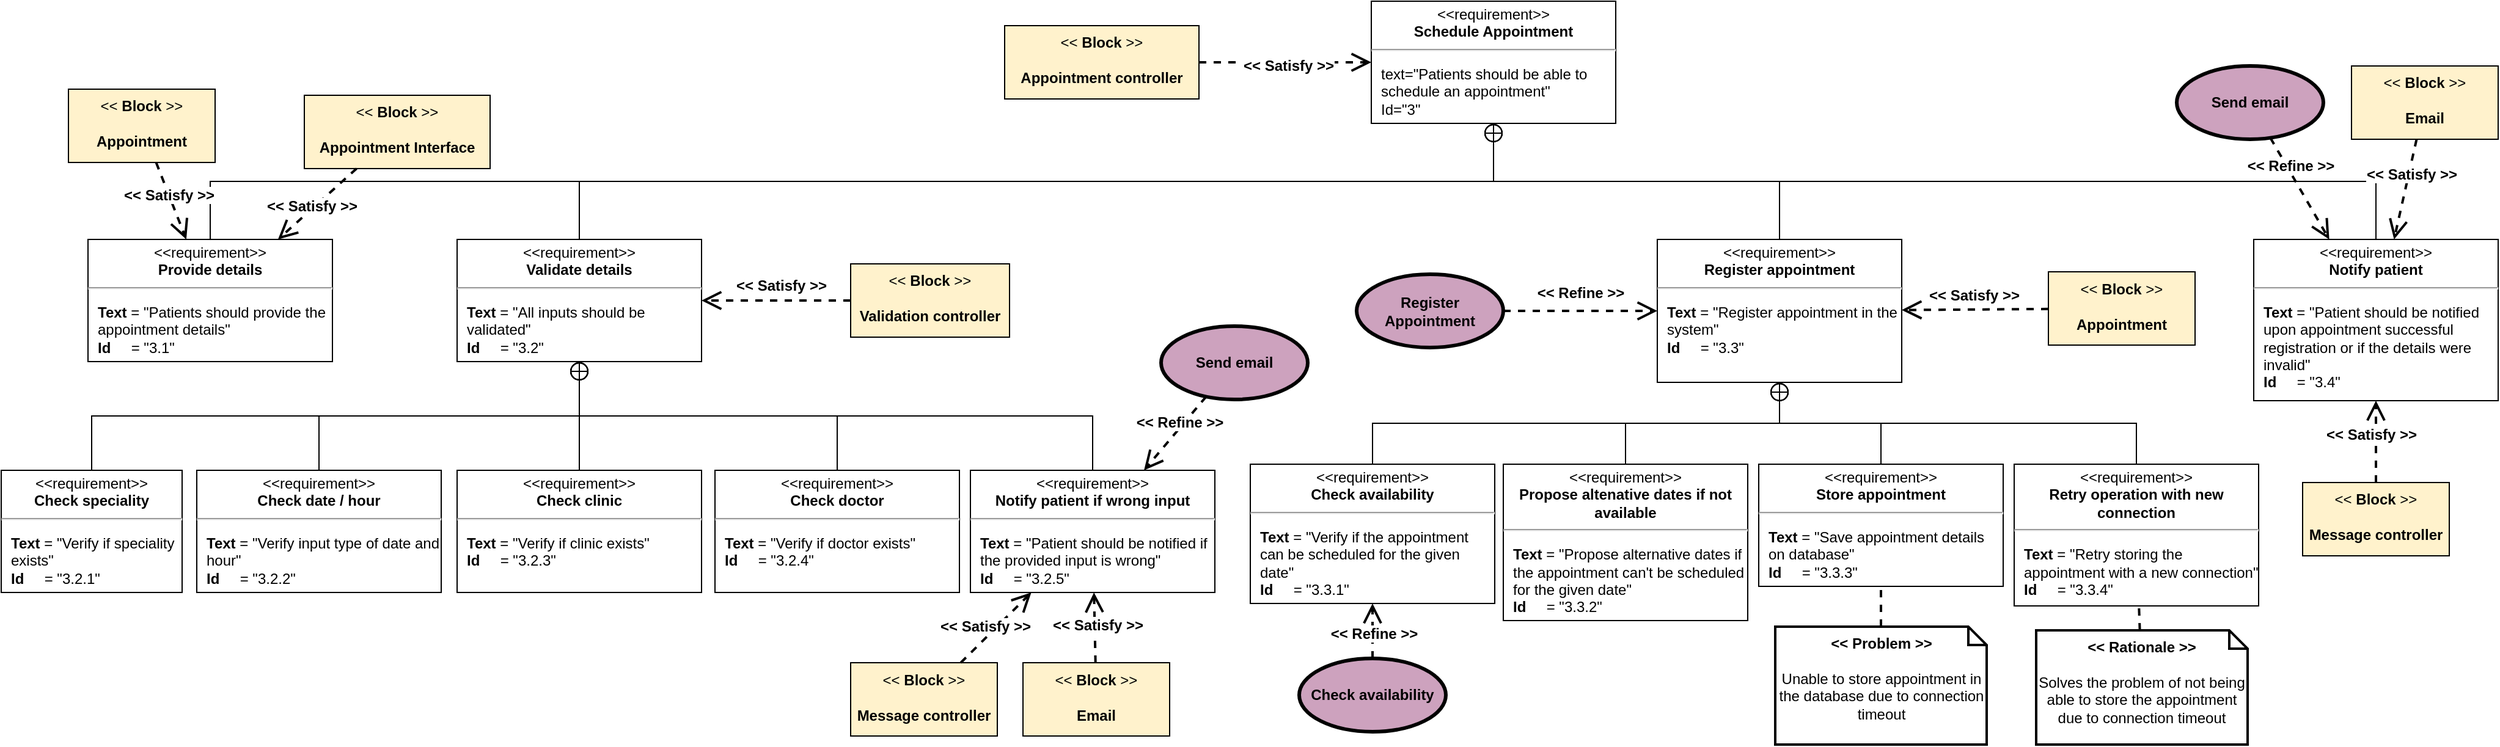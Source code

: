 <mxfile version="24.4.10" type="github">
  <diagram name="Page-1" id="KLMLbkz_-PtjeJySUjGt">
    <mxGraphModel dx="2118" dy="736" grid="0" gridSize="10" guides="1" tooltips="1" connect="1" arrows="1" fold="1" page="0" pageScale="1" pageWidth="827" pageHeight="1169" background="none" math="0" shadow="0">
      <root>
        <mxCell id="0" />
        <mxCell id="1" parent="0" />
        <mxCell id="pco9DQGyCopVpS2-yk5m-1" value="&lt;p style=&quot;margin:0px;margin-top:4px;text-align:center;&quot;&gt;&amp;lt;&amp;lt;requirement&amp;gt;&amp;gt;&lt;br&gt;&lt;b&gt;Schedule Appointment&lt;/b&gt;&lt;/p&gt;&lt;hr&gt;&lt;p&gt;&lt;/p&gt;&lt;p style=&quot;margin:0px;margin-left:8px;text-align:left;&quot;&gt;text=&quot;Patients should be able to schedule an appointment&quot;&lt;br&gt;Id=&quot;3&quot;&lt;/p&gt;" style="shape=rect;overflow=fill;html=1;whiteSpace=wrap;align=center;" parent="1" vertex="1">
          <mxGeometry x="1124" y="671" width="200" height="100" as="geometry" />
        </mxCell>
        <mxCell id="pco9DQGyCopVpS2-yk5m-2" value="" style="endArrow=circlePlus;html=1;rounded=0;strokeWidth=1;endFill=0;entryX=0.5;entryY=1;entryDx=0;entryDy=0;exitX=0.5;exitY=0;exitDx=0;exitDy=0;edgeStyle=orthogonalEdgeStyle;" parent="1" source="pco9DQGyCopVpS2-yk5m-18" target="pco9DQGyCopVpS2-yk5m-1" edge="1">
          <mxGeometry width="50" height="50" relative="1" as="geometry">
            <mxPoint x="1227" y="868" as="sourcePoint" />
            <mxPoint x="750" y="777" as="targetPoint" />
          </mxGeometry>
        </mxCell>
        <mxCell id="pco9DQGyCopVpS2-yk5m-3" value="" style="endArrow=circlePlus;html=1;rounded=0;strokeWidth=1;endFill=0;entryX=0.5;entryY=1;entryDx=0;entryDy=0;exitX=0.5;exitY=0;exitDx=0;exitDy=0;edgeStyle=orthogonalEdgeStyle;" parent="1" source="pco9DQGyCopVpS2-yk5m-15" target="pco9DQGyCopVpS2-yk5m-1" edge="1">
          <mxGeometry width="50" height="50" relative="1" as="geometry">
            <mxPoint x="505" y="868" as="sourcePoint" />
            <mxPoint x="704.375" y="805" as="targetPoint" />
          </mxGeometry>
        </mxCell>
        <mxCell id="pco9DQGyCopVpS2-yk5m-4" value="" style="endArrow=circlePlus;html=1;rounded=0;strokeWidth=1;endFill=0;entryX=0.5;entryY=1;entryDx=0;entryDy=0;exitX=0.5;exitY=0;exitDx=0;exitDy=0;edgeStyle=orthogonalEdgeStyle;" parent="1" source="pco9DQGyCopVpS2-yk5m-19" target="pco9DQGyCopVpS2-yk5m-1" edge="1">
          <mxGeometry width="50" height="50" relative="1" as="geometry">
            <mxPoint x="1569" y="868" as="sourcePoint" />
            <mxPoint x="754" y="781" as="targetPoint" />
          </mxGeometry>
        </mxCell>
        <mxCell id="pco9DQGyCopVpS2-yk5m-5" value="" style="endArrow=circlePlus;html=1;rounded=0;strokeWidth=1;endFill=0;entryX=0.5;entryY=1;entryDx=0;entryDy=0;exitX=0.5;exitY=0;exitDx=0;exitDy=0;edgeStyle=orthogonalEdgeStyle;" parent="1" source="pco9DQGyCopVpS2-yk5m-11" target="pco9DQGyCopVpS2-yk5m-15" edge="1">
          <mxGeometry width="50" height="50" relative="1" as="geometry">
            <mxPoint x="243" y="1050" as="sourcePoint" />
            <mxPoint x="610" y="968" as="targetPoint" />
          </mxGeometry>
        </mxCell>
        <mxCell id="pco9DQGyCopVpS2-yk5m-6" value="" style="endArrow=circlePlus;html=1;rounded=0;strokeWidth=1;endFill=0;entryX=0.5;entryY=1;entryDx=0;entryDy=0;exitX=0.5;exitY=0;exitDx=0;exitDy=0;edgeStyle=orthogonalEdgeStyle;" parent="1" source="pco9DQGyCopVpS2-yk5m-12" target="pco9DQGyCopVpS2-yk5m-15" edge="1">
          <mxGeometry width="50" height="50" relative="1" as="geometry">
            <mxPoint x="485" y="1050" as="sourcePoint" />
            <mxPoint x="610" y="968" as="targetPoint" />
          </mxGeometry>
        </mxCell>
        <mxCell id="pco9DQGyCopVpS2-yk5m-7" value="" style="endArrow=circlePlus;html=1;rounded=0;strokeWidth=1;endFill=0;entryX=0.5;entryY=1;entryDx=0;entryDy=0;exitX=0.5;exitY=0;exitDx=0;exitDy=0;edgeStyle=orthogonalEdgeStyle;" parent="1" source="pco9DQGyCopVpS2-yk5m-13" target="pco9DQGyCopVpS2-yk5m-15" edge="1">
          <mxGeometry width="50" height="50" relative="1" as="geometry">
            <mxPoint x="708" y="1050" as="sourcePoint" />
            <mxPoint x="592" y="968" as="targetPoint" />
          </mxGeometry>
        </mxCell>
        <mxCell id="pco9DQGyCopVpS2-yk5m-8" value="" style="endArrow=circlePlus;html=1;rounded=0;strokeWidth=1;endFill=0;exitX=0.5;exitY=0;exitDx=0;exitDy=0;entryX=0.5;entryY=1;entryDx=0;entryDy=0;edgeStyle=orthogonalEdgeStyle;" parent="1" source="pco9DQGyCopVpS2-yk5m-14" target="pco9DQGyCopVpS2-yk5m-15" edge="1">
          <mxGeometry width="50" height="50" relative="1" as="geometry">
            <mxPoint x="997" y="1064" as="sourcePoint" />
            <mxPoint x="732" y="982" as="targetPoint" />
          </mxGeometry>
        </mxCell>
        <mxCell id="pco9DQGyCopVpS2-yk5m-9" value="" style="endArrow=circlePlus;html=1;rounded=0;strokeWidth=1;endFill=0;entryX=0.5;entryY=1;entryDx=0;entryDy=0;exitX=0.5;exitY=0;exitDx=0;exitDy=0;edgeStyle=orthogonalEdgeStyle;" parent="1" source="pco9DQGyCopVpS2-yk5m-16" target="pco9DQGyCopVpS2-yk5m-18" edge="1">
          <mxGeometry width="50" height="50" relative="1" as="geometry">
            <mxPoint x="1116" y="1050" as="sourcePoint" />
            <mxPoint x="1227" y="968" as="targetPoint" />
          </mxGeometry>
        </mxCell>
        <mxCell id="pco9DQGyCopVpS2-yk5m-10" value="" style="endArrow=circlePlus;html=1;rounded=0;strokeWidth=1;endFill=0;entryX=0.5;entryY=1;entryDx=0;entryDy=0;exitX=0.5;exitY=0;exitDx=0;exitDy=0;edgeStyle=orthogonalEdgeStyle;" parent="1" source="pco9DQGyCopVpS2-yk5m-17" target="pco9DQGyCopVpS2-yk5m-18" edge="1">
          <mxGeometry width="50" height="50" relative="1" as="geometry">
            <mxPoint x="1344" y="1050" as="sourcePoint" />
            <mxPoint x="1227" y="968" as="targetPoint" />
          </mxGeometry>
        </mxCell>
        <mxCell id="pco9DQGyCopVpS2-yk5m-11" value="&lt;p style=&quot;margin:0px;margin-top:4px;text-align:center;&quot;&gt;&amp;lt;&amp;lt;requirement&amp;gt;&amp;gt;&lt;br&gt;&lt;b&gt;Check speciality&lt;/b&gt;&lt;/p&gt;&lt;hr&gt;&lt;p&gt;&lt;/p&gt;&lt;p style=&quot;margin:0px;margin-left:8px;text-align:left;&quot;&gt;&lt;b&gt;Text&amp;nbsp;&lt;/b&gt;= &quot;Verify if speciality exists&quot;&lt;br&gt;&lt;b&gt;Id&amp;nbsp; &amp;nbsp; &amp;nbsp;&lt;/b&gt;= &quot;3.2.1&quot;&lt;/p&gt;" style="shape=rect;overflow=fill;html=1;whiteSpace=wrap;align=center;" parent="1" vertex="1">
          <mxGeometry x="3" y="1055" width="148" height="100" as="geometry" />
        </mxCell>
        <mxCell id="pco9DQGyCopVpS2-yk5m-12" value="&lt;p style=&quot;margin:0px;margin-top:4px;text-align:center;&quot;&gt;&amp;lt;&amp;lt;requirement&amp;gt;&amp;gt;&lt;br&gt;&lt;b&gt;Check date / hour&lt;/b&gt;&lt;/p&gt;&lt;hr&gt;&lt;p&gt;&lt;/p&gt;&lt;p style=&quot;margin:0px;margin-left:8px;text-align:left;&quot;&gt;&lt;b&gt;Text&amp;nbsp;&lt;/b&gt;= &quot;Verify input type of date and hour&quot;&lt;br&gt;&lt;b&gt;Id&amp;nbsp; &amp;nbsp; &amp;nbsp;&lt;/b&gt;= &quot;3.2.2&quot;&lt;/p&gt;" style="shape=rect;overflow=fill;html=1;whiteSpace=wrap;align=center;" parent="1" vertex="1">
          <mxGeometry x="163" y="1055" width="200" height="100" as="geometry" />
        </mxCell>
        <mxCell id="pco9DQGyCopVpS2-yk5m-13" value="&lt;p style=&quot;margin:0px;margin-top:4px;text-align:center;&quot;&gt;&amp;lt;&amp;lt;requirement&amp;gt;&amp;gt;&lt;br&gt;&lt;b&gt;Check clinic&lt;/b&gt;&lt;/p&gt;&lt;hr&gt;&lt;p&gt;&lt;/p&gt;&lt;p style=&quot;margin:0px;margin-left:8px;text-align:left;&quot;&gt;&lt;b&gt;Text&amp;nbsp;&lt;/b&gt;= &quot;Verify if clinic exists&quot;&lt;br&gt;&lt;b&gt;Id&amp;nbsp; &amp;nbsp; &amp;nbsp;&lt;/b&gt;= &quot;3.2.3&quot;&lt;/p&gt;" style="shape=rect;overflow=fill;html=1;whiteSpace=wrap;align=center;" parent="1" vertex="1">
          <mxGeometry x="376" y="1055" width="200" height="100" as="geometry" />
        </mxCell>
        <mxCell id="pco9DQGyCopVpS2-yk5m-14" value="&lt;p style=&quot;margin:0px;margin-top:4px;text-align:center;&quot;&gt;&amp;lt;&amp;lt;requirement&amp;gt;&amp;gt;&lt;br&gt;&lt;b&gt;Check doctor&lt;/b&gt;&lt;/p&gt;&lt;hr&gt;&lt;p&gt;&lt;/p&gt;&lt;p style=&quot;margin:0px;margin-left:8px;text-align:left;&quot;&gt;&lt;b&gt;Text&amp;nbsp;&lt;/b&gt;= &quot;Verify if doctor exists&quot;&lt;br&gt;&lt;b&gt;Id&amp;nbsp; &amp;nbsp; &amp;nbsp;&lt;/b&gt;= &quot;3.2.4&quot;&lt;/p&gt;" style="shape=rect;overflow=fill;html=1;whiteSpace=wrap;align=center;" parent="1" vertex="1">
          <mxGeometry x="587" y="1055" width="200" height="100" as="geometry" />
        </mxCell>
        <mxCell id="pco9DQGyCopVpS2-yk5m-15" value="&lt;p style=&quot;margin:0px;margin-top:4px;text-align:center;&quot;&gt;&amp;lt;&amp;lt;requirement&amp;gt;&amp;gt;&lt;br&gt;&lt;b&gt;Validate details&lt;/b&gt;&lt;/p&gt;&lt;hr&gt;&lt;p&gt;&lt;/p&gt;&lt;p style=&quot;margin:0px;margin-left:8px;text-align:left;&quot;&gt;&lt;b&gt;Text&amp;nbsp;&lt;/b&gt;= &quot;All inputs should be validated&quot;&lt;br&gt;&lt;b&gt;Id&amp;nbsp; &amp;nbsp; &amp;nbsp;&lt;/b&gt;= &quot;3.2&quot;&lt;/p&gt;" style="shape=rect;overflow=fill;html=1;whiteSpace=wrap;align=center;" parent="1" vertex="1">
          <mxGeometry x="376" y="866" width="200" height="100" as="geometry" />
        </mxCell>
        <mxCell id="pco9DQGyCopVpS2-yk5m-16" value="&lt;p style=&quot;margin:0px;margin-top:4px;text-align:center;&quot;&gt;&amp;lt;&amp;lt;requirement&amp;gt;&amp;gt;&lt;br&gt;&lt;b&gt;Check availability&lt;/b&gt;&lt;/p&gt;&lt;hr&gt;&lt;p&gt;&lt;/p&gt;&lt;p style=&quot;margin:0px;margin-left:8px;text-align:left;&quot;&gt;&lt;b&gt;Text&amp;nbsp;&lt;/b&gt;= &quot;Verify if the appointment can be scheduled for the given date&quot;&lt;br&gt;&lt;b&gt;Id&amp;nbsp; &amp;nbsp; &amp;nbsp;&lt;/b&gt;= &quot;3.3.1&quot;&lt;/p&gt;" style="shape=rect;overflow=fill;html=1;whiteSpace=wrap;align=center;" parent="1" vertex="1">
          <mxGeometry x="1025" y="1050" width="200" height="114" as="geometry" />
        </mxCell>
        <mxCell id="pco9DQGyCopVpS2-yk5m-17" value="&lt;p style=&quot;margin:0px;margin-top:4px;text-align:center;&quot;&gt;&amp;lt;&amp;lt;requirement&amp;gt;&amp;gt;&lt;br&gt;&lt;b&gt;Store appointment&lt;/b&gt;&lt;/p&gt;&lt;hr&gt;&lt;p&gt;&lt;/p&gt;&lt;p style=&quot;margin:0px;margin-left:8px;text-align:left;&quot;&gt;&lt;b&gt;Text&amp;nbsp;&lt;/b&gt;= &quot;Save appointment details on database&quot;&lt;br&gt;&lt;b&gt;Id&amp;nbsp; &amp;nbsp; &amp;nbsp;&lt;/b&gt;= &quot;3.3.3&quot;&lt;/p&gt;" style="shape=rect;overflow=fill;html=1;whiteSpace=wrap;align=center;" parent="1" vertex="1">
          <mxGeometry x="1441" y="1050" width="200" height="100" as="geometry" />
        </mxCell>
        <mxCell id="pco9DQGyCopVpS2-yk5m-18" value="&lt;p style=&quot;margin:0px;margin-top:4px;text-align:center;&quot;&gt;&amp;lt;&amp;lt;requirement&amp;gt;&amp;gt;&lt;br&gt;&lt;b&gt;Register appointment&lt;/b&gt;&lt;/p&gt;&lt;hr&gt;&lt;p&gt;&lt;/p&gt;&lt;p style=&quot;margin:0px;margin-left:8px;text-align:left;&quot;&gt;&lt;b&gt;Text&amp;nbsp;&lt;/b&gt;= &quot;Register appointment in the system&quot;&lt;br&gt;&lt;b&gt;Id&amp;nbsp; &amp;nbsp; &amp;nbsp;&lt;/b&gt;= &quot;3.3&quot;&lt;/p&gt;" style="shape=rect;overflow=fill;html=1;whiteSpace=wrap;align=center;" parent="1" vertex="1">
          <mxGeometry x="1358" y="866" width="200" height="117" as="geometry" />
        </mxCell>
        <mxCell id="pco9DQGyCopVpS2-yk5m-19" value="&lt;p style=&quot;margin:0px;margin-top:4px;text-align:center;&quot;&gt;&amp;lt;&amp;lt;requirement&amp;gt;&amp;gt;&lt;br&gt;&lt;b&gt;Notify patient&lt;/b&gt;&lt;/p&gt;&lt;hr&gt;&lt;p&gt;&lt;/p&gt;&lt;p style=&quot;margin:0px;margin-left:8px;text-align:left;&quot;&gt;&lt;b&gt;Text&amp;nbsp;&lt;/b&gt;= &quot;Patient should be notified upon appointment successful registration or if the details were invalid&quot;&lt;br&gt;&lt;b&gt;Id&amp;nbsp; &amp;nbsp; &amp;nbsp;&lt;/b&gt;= &quot;3.4&quot;&lt;/p&gt;" style="shape=rect;overflow=fill;html=1;whiteSpace=wrap;align=center;" parent="1" vertex="1">
          <mxGeometry x="1846" y="866" width="200" height="132" as="geometry" />
        </mxCell>
        <mxCell id="pco9DQGyCopVpS2-yk5m-20" value="Check availability" style="shape=ellipse;html=1;strokeWidth=3;fontStyle=1;whiteSpace=wrap;align=center;perimeter=ellipsePerimeter;fillColor=#CDA2BE;" parent="1" vertex="1">
          <mxGeometry x="1065" y="1209" width="120" height="60" as="geometry" />
        </mxCell>
        <mxCell id="pco9DQGyCopVpS2-yk5m-21" value="&lt;font style=&quot;font-size: 12px;&quot;&gt;&lt;b&gt;&amp;lt;&amp;lt; Refine &amp;gt;&amp;gt;&lt;/b&gt;&lt;/font&gt;" style="edgeStyle=none;html=1;endArrow=open;endSize=12;dashed=1;verticalAlign=bottom;rounded=0;strokeWidth=2;" parent="1" source="pco9DQGyCopVpS2-yk5m-20" target="pco9DQGyCopVpS2-yk5m-16" edge="1">
          <mxGeometry x="-0.51" y="-1" width="160" relative="1" as="geometry">
            <mxPoint x="918" y="1233" as="sourcePoint" />
            <mxPoint x="1078" y="1233" as="targetPoint" />
            <mxPoint as="offset" />
          </mxGeometry>
        </mxCell>
        <mxCell id="pco9DQGyCopVpS2-yk5m-22" value="Send email" style="shape=ellipse;html=1;strokeWidth=3;fontStyle=1;whiteSpace=wrap;align=center;perimeter=ellipsePerimeter;fillColor=#CDA2BE;" parent="1" vertex="1">
          <mxGeometry x="1783" y="724" width="120" height="60" as="geometry" />
        </mxCell>
        <mxCell id="pco9DQGyCopVpS2-yk5m-23" value="&lt;font style=&quot;font-size: 12px;&quot;&gt;&lt;b&gt;&amp;lt;&amp;lt; Refine &amp;gt;&amp;gt;&lt;/b&gt;&lt;/font&gt;" style="edgeStyle=none;html=1;endArrow=open;endSize=12;dashed=1;verticalAlign=bottom;rounded=0;strokeWidth=2;" parent="1" source="pco9DQGyCopVpS2-yk5m-22" target="pco9DQGyCopVpS2-yk5m-19" edge="1">
          <mxGeometry x="-0.266" y="-2" width="160" relative="1" as="geometry">
            <mxPoint x="1760" y="1095" as="sourcePoint" />
            <mxPoint x="1946" y="1012" as="targetPoint" />
            <mxPoint as="offset" />
          </mxGeometry>
        </mxCell>
        <mxCell id="pco9DQGyCopVpS2-yk5m-24" value="&lt;p style=&quot;margin:0px;margin-top:4px;text-align:center;&quot;&gt;&amp;lt;&amp;lt;requirement&amp;gt;&amp;gt;&lt;br&gt;&lt;b&gt;Provide details&lt;/b&gt;&lt;/p&gt;&lt;hr&gt;&lt;p&gt;&lt;/p&gt;&lt;p style=&quot;margin:0px;margin-left:8px;text-align:left;&quot;&gt;&lt;b&gt;Text&amp;nbsp;&lt;/b&gt;= &quot;Patients should provide the appointment details&quot;&lt;br&gt;&lt;b&gt;Id&amp;nbsp; &amp;nbsp; &amp;nbsp;&lt;/b&gt;= &quot;3.1&quot;&lt;/p&gt;" style="shape=rect;overflow=fill;html=1;whiteSpace=wrap;align=center;" parent="1" vertex="1">
          <mxGeometry x="74" y="866" width="200" height="100" as="geometry" />
        </mxCell>
        <mxCell id="pco9DQGyCopVpS2-yk5m-25" value="" style="endArrow=circlePlus;html=1;rounded=0;strokeWidth=1;endFill=0;entryX=0.5;entryY=1;entryDx=0;entryDy=0;exitX=0.5;exitY=0;exitDx=0;exitDy=0;edgeStyle=orthogonalEdgeStyle;" parent="1" source="pco9DQGyCopVpS2-yk5m-24" target="pco9DQGyCopVpS2-yk5m-1" edge="1">
          <mxGeometry width="50" height="50" relative="1" as="geometry">
            <mxPoint x="525" y="878" as="sourcePoint" />
            <mxPoint x="1234" y="781" as="targetPoint" />
          </mxGeometry>
        </mxCell>
        <mxCell id="pco9DQGyCopVpS2-yk5m-26" value="&amp;lt;&amp;lt; &lt;b&gt;Block &lt;/b&gt;&amp;gt;&amp;gt;&lt;div&gt;&lt;br&gt;&lt;b&gt;Appointment&lt;/b&gt;&lt;/div&gt;" style="shape=rect;html=1;whiteSpace=wrap;align=center;verticalAlign=top;fillColor=#FFF2CC;" parent="1" vertex="1">
          <mxGeometry x="58" y="743" width="120" height="60" as="geometry" />
        </mxCell>
        <mxCell id="pco9DQGyCopVpS2-yk5m-27" value="&amp;lt;&amp;lt; &lt;b&gt;Block &lt;/b&gt;&amp;gt;&amp;gt;&lt;div&gt;&lt;br&gt;&lt;b&gt;Email&lt;/b&gt;&lt;/div&gt;" style="shape=rect;html=1;whiteSpace=wrap;align=center;verticalAlign=top;fillColor=#FFF2CC;" parent="1" vertex="1">
          <mxGeometry x="1926" y="724" width="120" height="60" as="geometry" />
        </mxCell>
        <mxCell id="pco9DQGyCopVpS2-yk5m-28" value="&lt;font style=&quot;font-size: 12px;&quot;&gt;&lt;b&gt;&amp;lt;&amp;lt; Satisfy &amp;gt;&amp;gt;&lt;/b&gt;&lt;/font&gt;" style="edgeStyle=none;html=1;endArrow=open;endSize=12;dashed=1;verticalAlign=bottom;rounded=0;strokeWidth=2;" parent="1" source="pco9DQGyCopVpS2-yk5m-27" target="pco9DQGyCopVpS2-yk5m-19" edge="1">
          <mxGeometry x="-0.086" y="4" width="160" relative="1" as="geometry">
            <mxPoint x="2006" y="1039" as="sourcePoint" />
            <mxPoint x="2166" y="1039" as="targetPoint" />
            <mxPoint as="offset" />
          </mxGeometry>
        </mxCell>
        <mxCell id="pco9DQGyCopVpS2-yk5m-29" value="&lt;font style=&quot;font-size: 12px;&quot;&gt;&lt;b&gt;&amp;lt;&amp;lt; Satisfy &amp;gt;&amp;gt;&lt;/b&gt;&lt;/font&gt;" style="edgeStyle=none;html=1;endArrow=open;endSize=12;dashed=1;verticalAlign=bottom;rounded=0;strokeWidth=2;" parent="1" source="pco9DQGyCopVpS2-yk5m-26" target="pco9DQGyCopVpS2-yk5m-24" edge="1">
          <mxGeometry x="0.099" y="-4" width="160" relative="1" as="geometry">
            <mxPoint x="14" y="888" as="sourcePoint" />
            <mxPoint x="-124" y="834" as="targetPoint" />
            <mxPoint as="offset" />
          </mxGeometry>
        </mxCell>
        <mxCell id="pco9DQGyCopVpS2-yk5m-30" value="&amp;lt;&amp;lt; &lt;b&gt;Block &lt;/b&gt;&amp;gt;&amp;gt;&lt;div&gt;&lt;br&gt;&lt;b&gt;Validation controller&lt;/b&gt;&lt;/div&gt;" style="shape=rect;html=1;whiteSpace=wrap;align=center;verticalAlign=top;fillColor=#FFF2CC;" parent="1" vertex="1">
          <mxGeometry x="698" y="886" width="130" height="60" as="geometry" />
        </mxCell>
        <mxCell id="pco9DQGyCopVpS2-yk5m-31" value="&lt;font style=&quot;font-size: 12px;&quot;&gt;&lt;b&gt;&amp;lt;&amp;lt; Satisfy &amp;gt;&amp;gt;&lt;/b&gt;&lt;/font&gt;" style="edgeStyle=none;html=1;endArrow=open;endSize=12;dashed=1;verticalAlign=bottom;rounded=0;strokeWidth=2;" parent="1" source="pco9DQGyCopVpS2-yk5m-30" target="pco9DQGyCopVpS2-yk5m-15" edge="1">
          <mxGeometry x="-0.056" y="-3" width="160" relative="1" as="geometry">
            <mxPoint x="702" y="908" as="sourcePoint" />
            <mxPoint x="818" y="908" as="targetPoint" />
            <mxPoint as="offset" />
          </mxGeometry>
        </mxCell>
        <mxCell id="pco9DQGyCopVpS2-yk5m-32" value="&amp;lt;&amp;lt; &lt;b&gt;Block &lt;/b&gt;&amp;gt;&amp;gt;&lt;div&gt;&lt;br&gt;&lt;b&gt;Appointment controller&lt;/b&gt;&lt;/div&gt;" style="shape=rect;html=1;whiteSpace=wrap;align=center;verticalAlign=top;fillColor=#FFF2CC;" parent="1" vertex="1">
          <mxGeometry x="824" y="691" width="159" height="60" as="geometry" />
        </mxCell>
        <mxCell id="pco9DQGyCopVpS2-yk5m-33" value="&lt;font style=&quot;font-size: 12px;&quot;&gt;&lt;b&gt;&amp;lt;&amp;lt; Satisfy &amp;gt;&amp;gt;&lt;/b&gt;&lt;/font&gt;" style="edgeStyle=none;html=1;endArrow=open;endSize=12;dashed=1;verticalAlign=bottom;rounded=0;strokeWidth=2;" parent="1" source="pco9DQGyCopVpS2-yk5m-32" target="pco9DQGyCopVpS2-yk5m-1" edge="1">
          <mxGeometry x="0.026" y="-12" width="160" relative="1" as="geometry">
            <mxPoint x="1641.5" y="993" as="sourcePoint" />
            <mxPoint x="1711.5" y="713.742" as="targetPoint" />
            <mxPoint as="offset" />
          </mxGeometry>
        </mxCell>
        <mxCell id="pco9DQGyCopVpS2-yk5m-34" value="&amp;lt;&amp;lt; &lt;b&gt;Block &lt;/b&gt;&amp;gt;&amp;gt;&lt;div&gt;&lt;br&gt;&lt;b&gt;Message controller&lt;/b&gt;&lt;/div&gt;" style="shape=rect;html=1;whiteSpace=wrap;align=center;verticalAlign=top;fillColor=#FFF2CC;" parent="1" vertex="1">
          <mxGeometry x="1886" y="1065" width="120" height="60" as="geometry" />
        </mxCell>
        <mxCell id="pco9DQGyCopVpS2-yk5m-35" value="&lt;font style=&quot;font-size: 12px;&quot;&gt;&lt;b&gt;&amp;lt;&amp;lt; Satisfy &amp;gt;&amp;gt;&lt;/b&gt;&lt;/font&gt;" style="edgeStyle=none;html=1;endArrow=open;endSize=12;dashed=1;verticalAlign=bottom;rounded=0;strokeWidth=2;" parent="1" source="pco9DQGyCopVpS2-yk5m-34" target="pco9DQGyCopVpS2-yk5m-19" edge="1">
          <mxGeometry x="-0.086" y="4" width="160" relative="1" as="geometry">
            <mxPoint x="1976" y="1201" as="sourcePoint" />
            <mxPoint x="2020" y="1107" as="targetPoint" />
            <mxPoint as="offset" />
          </mxGeometry>
        </mxCell>
        <mxCell id="pco9DQGyCopVpS2-yk5m-40" value="&lt;p style=&quot;margin:0px;margin-top:4px;text-align:center;&quot;&gt;&amp;lt;&amp;lt;requirement&amp;gt;&amp;gt;&lt;br&gt;&lt;b&gt;Notify patient if wrong input&lt;/b&gt;&lt;/p&gt;&lt;hr&gt;&lt;p&gt;&lt;/p&gt;&lt;p style=&quot;margin:0px;margin-left:8px;text-align:left;&quot;&gt;&lt;b&gt;Text&amp;nbsp;&lt;/b&gt;= &quot;Patient should be notified if the provided input is wrong&quot;&lt;br&gt;&lt;b&gt;Id&amp;nbsp; &amp;nbsp; &amp;nbsp;&lt;/b&gt;= &quot;3.2.5&quot;&lt;/p&gt;" style="shape=rect;overflow=fill;html=1;whiteSpace=wrap;align=center;" parent="1" vertex="1">
          <mxGeometry x="796" y="1055" width="200" height="100" as="geometry" />
        </mxCell>
        <mxCell id="pco9DQGyCopVpS2-yk5m-41" value="" style="endArrow=circlePlus;html=1;rounded=0;strokeWidth=1;endFill=0;exitX=0.5;exitY=0;exitDx=0;exitDy=0;entryX=0.5;entryY=1;entryDx=0;entryDy=0;edgeStyle=orthogonalEdgeStyle;" parent="1" source="pco9DQGyCopVpS2-yk5m-40" target="pco9DQGyCopVpS2-yk5m-15" edge="1">
          <mxGeometry width="50" height="50" relative="1" as="geometry">
            <mxPoint x="718" y="1065" as="sourcePoint" />
            <mxPoint x="618" y="978" as="targetPoint" />
          </mxGeometry>
        </mxCell>
        <mxCell id="pco9DQGyCopVpS2-yk5m-44" value="Send email" style="shape=ellipse;html=1;strokeWidth=3;fontStyle=1;whiteSpace=wrap;align=center;perimeter=ellipsePerimeter;fillColor=#CDA2BE;" parent="1" vertex="1">
          <mxGeometry x="952" y="937" width="120" height="60" as="geometry" />
        </mxCell>
        <mxCell id="pco9DQGyCopVpS2-yk5m-45" value="&lt;font style=&quot;font-size: 12px;&quot;&gt;&lt;b&gt;&amp;lt;&amp;lt; Refine &amp;gt;&amp;gt;&lt;/b&gt;&lt;/font&gt;" style="edgeStyle=none;html=1;endArrow=open;endSize=12;dashed=1;verticalAlign=bottom;rounded=0;strokeWidth=2;" parent="1" source="pco9DQGyCopVpS2-yk5m-44" target="pco9DQGyCopVpS2-yk5m-40" edge="1">
          <mxGeometry x="-0.056" y="3" width="160" relative="1" as="geometry">
            <mxPoint x="755" y="1269" as="sourcePoint" />
            <mxPoint x="945" y="1184" as="targetPoint" />
            <mxPoint as="offset" />
          </mxGeometry>
        </mxCell>
        <mxCell id="pco9DQGyCopVpS2-yk5m-46" value="&amp;lt;&amp;lt; &lt;b&gt;Block &lt;/b&gt;&amp;gt;&amp;gt;&lt;div&gt;&lt;br&gt;&lt;b&gt;Message controller&lt;/b&gt;&lt;/div&gt;" style="shape=rect;html=1;whiteSpace=wrap;align=center;verticalAlign=top;fillColor=#FFF2CC;" parent="1" vertex="1">
          <mxGeometry x="698" y="1212.5" width="120" height="60" as="geometry" />
        </mxCell>
        <mxCell id="pco9DQGyCopVpS2-yk5m-47" value="&lt;font style=&quot;font-size: 12px;&quot;&gt;&lt;b&gt;&amp;lt;&amp;lt; Satisfy &amp;gt;&amp;gt;&lt;/b&gt;&lt;/font&gt;" style="edgeStyle=none;html=1;endArrow=open;endSize=12;dashed=1;verticalAlign=bottom;rounded=0;strokeWidth=2;" parent="1" source="pco9DQGyCopVpS2-yk5m-46" target="pco9DQGyCopVpS2-yk5m-40" edge="1">
          <mxGeometry x="-0.299" width="160" relative="1" as="geometry">
            <mxPoint x="547" y="1509" as="sourcePoint" />
            <mxPoint x="621" y="1268" as="targetPoint" />
            <mxPoint as="offset" />
          </mxGeometry>
        </mxCell>
        <mxCell id="pco9DQGyCopVpS2-yk5m-48" value="Register Appointment" style="shape=ellipse;html=1;strokeWidth=3;fontStyle=1;whiteSpace=wrap;align=center;perimeter=ellipsePerimeter;fillColor=#CDA2BE;" parent="1" vertex="1">
          <mxGeometry x="1112" y="894.5" width="120" height="60" as="geometry" />
        </mxCell>
        <mxCell id="pco9DQGyCopVpS2-yk5m-49" value="&lt;font style=&quot;font-size: 12px;&quot;&gt;&lt;b&gt;&amp;lt;&amp;lt; Refine &amp;gt;&amp;gt;&lt;/b&gt;&lt;/font&gt;" style="edgeStyle=none;html=1;endArrow=open;endSize=12;dashed=1;verticalAlign=bottom;rounded=0;strokeWidth=2;" parent="1" source="pco9DQGyCopVpS2-yk5m-48" target="pco9DQGyCopVpS2-yk5m-18" edge="1">
          <mxGeometry x="-0.002" y="6" width="160" relative="1" as="geometry">
            <mxPoint x="1078" y="1400" as="sourcePoint" />
            <mxPoint x="1285" y="1317" as="targetPoint" />
            <mxPoint as="offset" />
          </mxGeometry>
        </mxCell>
        <mxCell id="pco9DQGyCopVpS2-yk5m-50" value="&lt;p style=&quot;margin:0px;margin-top:4px;text-align:center;&quot;&gt;&amp;lt;&amp;lt;requirement&amp;gt;&amp;gt;&lt;br&gt;&lt;b&gt;Propose altenative dates if not available&lt;/b&gt;&lt;/p&gt;&lt;hr&gt;&lt;p&gt;&lt;/p&gt;&lt;p style=&quot;margin:0px;margin-left:8px;text-align:left;&quot;&gt;&lt;b&gt;Text&amp;nbsp;&lt;/b&gt;= &quot;Propose alternative dates if the appointment can&#39;t be scheduled for the given date&quot;&lt;br&gt;&lt;b&gt;Id&amp;nbsp; &amp;nbsp; &amp;nbsp;&lt;/b&gt;= &quot;3.3.2&quot;&lt;/p&gt;" style="shape=rect;overflow=fill;html=1;whiteSpace=wrap;align=center;" parent="1" vertex="1">
          <mxGeometry x="1232" y="1050" width="200" height="128" as="geometry" />
        </mxCell>
        <mxCell id="pco9DQGyCopVpS2-yk5m-51" value="" style="endArrow=circlePlus;html=1;rounded=0;strokeWidth=1;endFill=0;entryX=0.5;entryY=1;entryDx=0;entryDy=0;exitX=0.5;exitY=0;exitDx=0;exitDy=0;edgeStyle=orthogonalEdgeStyle;" parent="1" source="pco9DQGyCopVpS2-yk5m-50" target="pco9DQGyCopVpS2-yk5m-18" edge="1">
          <mxGeometry width="50" height="50" relative="1" as="geometry">
            <mxPoint x="1135" y="1060" as="sourcePoint" />
            <mxPoint x="1234" y="995" as="targetPoint" />
          </mxGeometry>
        </mxCell>
        <mxCell id="pco9DQGyCopVpS2-yk5m-52" value="&amp;lt;&amp;lt; &lt;b&gt;Block &lt;/b&gt;&amp;gt;&amp;gt;&lt;div&gt;&lt;br&gt;&lt;b&gt;Email&lt;/b&gt;&lt;/div&gt;" style="shape=rect;html=1;whiteSpace=wrap;align=center;verticalAlign=top;fillColor=#FFF2CC;" parent="1" vertex="1">
          <mxGeometry x="839" y="1212.5" width="120" height="60" as="geometry" />
        </mxCell>
        <mxCell id="pco9DQGyCopVpS2-yk5m-53" value="&lt;font style=&quot;font-size: 12px;&quot;&gt;&lt;b&gt;&amp;lt;&amp;lt; Satisfy &amp;gt;&amp;gt;&lt;/b&gt;&lt;/font&gt;" style="edgeStyle=none;html=1;endArrow=open;endSize=12;dashed=1;verticalAlign=bottom;rounded=0;strokeWidth=2;" parent="1" source="pco9DQGyCopVpS2-yk5m-52" target="pco9DQGyCopVpS2-yk5m-40" edge="1">
          <mxGeometry x="-0.253" y="-2" width="160" relative="1" as="geometry">
            <mxPoint x="785" y="1539" as="sourcePoint" />
            <mxPoint x="829" y="1428" as="targetPoint" />
            <mxPoint as="offset" />
          </mxGeometry>
        </mxCell>
        <mxCell id="FLagMrJH3h0i13YWnTFO-3" value="&amp;lt;&amp;lt; &lt;b&gt;Block &lt;/b&gt;&amp;gt;&amp;gt;&lt;div&gt;&lt;br&gt;&lt;b&gt;Appointment&lt;/b&gt;&lt;/div&gt;" style="shape=rect;html=1;whiteSpace=wrap;align=center;verticalAlign=top;fillColor=#FFF2CC;" parent="1" vertex="1">
          <mxGeometry x="1678" y="892.5" width="120" height="60" as="geometry" />
        </mxCell>
        <mxCell id="FLagMrJH3h0i13YWnTFO-4" value="&lt;font style=&quot;font-size: 12px;&quot;&gt;&lt;b&gt;&amp;lt;&amp;lt; Satisfy &amp;gt;&amp;gt;&lt;/b&gt;&lt;/font&gt;" style="edgeStyle=none;html=1;endArrow=open;endSize=12;dashed=1;verticalAlign=bottom;rounded=0;strokeWidth=2;" parent="1" source="FLagMrJH3h0i13YWnTFO-3" target="pco9DQGyCopVpS2-yk5m-18" edge="1">
          <mxGeometry x="0.006" y="-2" width="160" relative="1" as="geometry">
            <mxPoint x="1836" y="943" as="sourcePoint" />
            <mxPoint x="1689" y="842" as="targetPoint" />
            <mxPoint as="offset" />
          </mxGeometry>
        </mxCell>
        <mxCell id="FLagMrJH3h0i13YWnTFO-5" value="&lt;p style=&quot;margin:0px;margin-top:4px;text-align:center;&quot;&gt;&amp;lt;&amp;lt;requirement&amp;gt;&amp;gt;&lt;br&gt;&lt;b&gt;Retry operation with new connection&lt;/b&gt;&lt;/p&gt;&lt;hr&gt;&lt;p&gt;&lt;/p&gt;&lt;p style=&quot;margin:0px;margin-left:8px;text-align:left;&quot;&gt;&lt;b&gt;Text&amp;nbsp;&lt;/b&gt;= &quot;Retry storing the appointment with a new connection&quot;&lt;br&gt;&lt;b&gt;Id&amp;nbsp; &amp;nbsp; &amp;nbsp;&lt;/b&gt;= &quot;3.3.4&quot;&lt;/p&gt;" style="shape=rect;overflow=fill;html=1;whiteSpace=wrap;align=center;" parent="1" vertex="1">
          <mxGeometry x="1650" y="1050" width="200" height="116" as="geometry" />
        </mxCell>
        <mxCell id="FLagMrJH3h0i13YWnTFO-6" value="" style="endArrow=circlePlus;html=1;rounded=0;strokeWidth=1;endFill=0;entryX=0.5;entryY=1;entryDx=0;entryDy=0;exitX=0.5;exitY=0;exitDx=0;exitDy=0;edgeStyle=orthogonalEdgeStyle;" parent="1" source="FLagMrJH3h0i13YWnTFO-5" target="pco9DQGyCopVpS2-yk5m-18" edge="1">
          <mxGeometry width="50" height="50" relative="1" as="geometry">
            <mxPoint x="1577" y="1060" as="sourcePoint" />
            <mxPoint x="1234" y="995" as="targetPoint" />
          </mxGeometry>
        </mxCell>
        <mxCell id="FLagMrJH3h0i13YWnTFO-9" style="rounded=0;orthogonalLoop=1;jettySize=auto;html=1;endArrow=none;endFill=0;strokeWidth=2;dashed=1;" parent="1" source="FLagMrJH3h0i13YWnTFO-7" target="pco9DQGyCopVpS2-yk5m-17" edge="1">
          <mxGeometry relative="1" as="geometry" />
        </mxCell>
        <mxCell id="FLagMrJH3h0i13YWnTFO-7" value="&lt;span style=&quot;background-color: initial;&quot;&gt;&lt;b&gt;&amp;lt;&amp;lt; Problem &amp;gt;&amp;gt;&lt;/b&gt;&lt;/span&gt;&lt;div&gt;&lt;div style=&quot;font-weight: bold; text-align: left;&quot;&gt;&lt;br&gt;&lt;/div&gt;&lt;div style=&quot;&quot;&gt;Unable to store appointment in the database due to connection timeout&lt;/div&gt;&lt;/div&gt;" style="shape=note;size=15;align=center;spacingLeft=0;html=1;whiteSpace=wrap;verticalAlign=top;strokeWidth=2;" parent="1" vertex="1">
          <mxGeometry x="1454.5" y="1183" width="173" height="96.5" as="geometry" />
        </mxCell>
        <mxCell id="FLagMrJH3h0i13YWnTFO-11" value="&lt;span style=&quot;background-color: initial;&quot;&gt;&lt;b&gt;&amp;lt;&amp;lt; Rationale &amp;gt;&amp;gt;&lt;/b&gt;&lt;/span&gt;&lt;div&gt;&lt;div style=&quot;font-weight: bold; text-align: left;&quot;&gt;&lt;br&gt;&lt;/div&gt;&lt;div style=&quot;&quot;&gt;Solves the problem of not being able to store the appointment due to connection timeout&lt;/div&gt;&lt;/div&gt;" style="shape=note;size=15;align=center;spacingLeft=0;html=1;whiteSpace=wrap;verticalAlign=top;strokeWidth=2;" parent="1" vertex="1">
          <mxGeometry x="1668" y="1186" width="173" height="93.5" as="geometry" />
        </mxCell>
        <mxCell id="FLagMrJH3h0i13YWnTFO-12" style="rounded=0;orthogonalLoop=1;jettySize=auto;html=1;endArrow=none;endFill=0;strokeWidth=2;dashed=1;" parent="1" source="FLagMrJH3h0i13YWnTFO-11" target="FLagMrJH3h0i13YWnTFO-5" edge="1">
          <mxGeometry relative="1" as="geometry">
            <mxPoint x="1760" y="1247" as="sourcePoint" />
            <mxPoint x="1760" y="1176" as="targetPoint" />
          </mxGeometry>
        </mxCell>
        <mxCell id="0z4rVsOYoe5zOINFyjDt-1" value="&amp;lt;&amp;lt; &lt;b&gt;Block &lt;/b&gt;&amp;gt;&amp;gt;&lt;div&gt;&lt;br&gt;&lt;b&gt;Appointment Interface&lt;/b&gt;&lt;/div&gt;" style="shape=rect;html=1;whiteSpace=wrap;align=center;verticalAlign=top;fillColor=#FFF2CC;" parent="1" vertex="1">
          <mxGeometry x="251" y="748" width="152" height="60" as="geometry" />
        </mxCell>
        <mxCell id="0z4rVsOYoe5zOINFyjDt-2" value="&lt;font style=&quot;font-size: 12px;&quot;&gt;&lt;b&gt;&amp;lt;&amp;lt; Satisfy &amp;gt;&amp;gt;&lt;/b&gt;&lt;/font&gt;" style="edgeStyle=none;html=1;endArrow=open;endSize=12;dashed=1;verticalAlign=bottom;rounded=0;strokeWidth=2;" parent="1" source="0z4rVsOYoe5zOINFyjDt-1" target="pco9DQGyCopVpS2-yk5m-24" edge="1">
          <mxGeometry x="0.231" y="5" width="160" relative="1" as="geometry">
            <mxPoint x="-3" y="772" as="sourcePoint" />
            <mxPoint x="113" y="772" as="targetPoint" />
            <mxPoint as="offset" />
          </mxGeometry>
        </mxCell>
      </root>
    </mxGraphModel>
  </diagram>
</mxfile>
